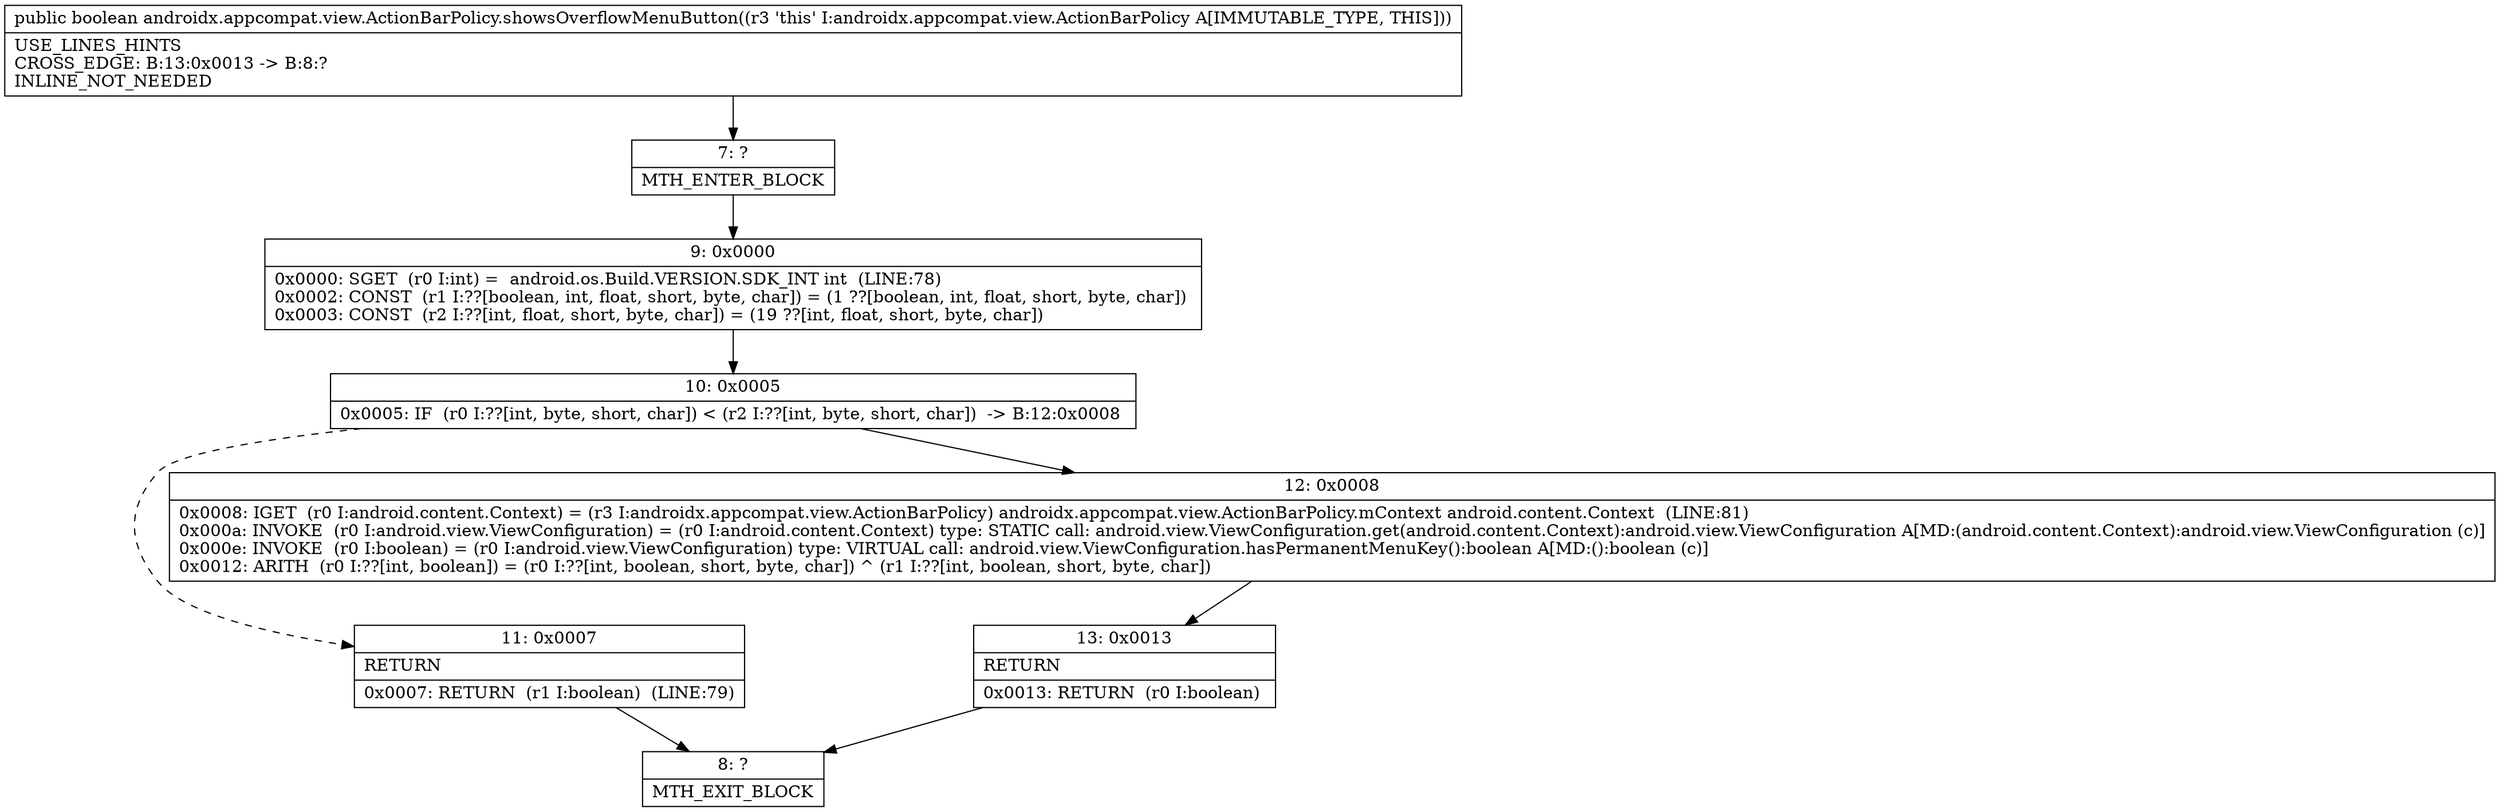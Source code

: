 digraph "CFG forandroidx.appcompat.view.ActionBarPolicy.showsOverflowMenuButton()Z" {
Node_7 [shape=record,label="{7\:\ ?|MTH_ENTER_BLOCK\l}"];
Node_9 [shape=record,label="{9\:\ 0x0000|0x0000: SGET  (r0 I:int) =  android.os.Build.VERSION.SDK_INT int  (LINE:78)\l0x0002: CONST  (r1 I:??[boolean, int, float, short, byte, char]) = (1 ??[boolean, int, float, short, byte, char]) \l0x0003: CONST  (r2 I:??[int, float, short, byte, char]) = (19 ??[int, float, short, byte, char]) \l}"];
Node_10 [shape=record,label="{10\:\ 0x0005|0x0005: IF  (r0 I:??[int, byte, short, char]) \< (r2 I:??[int, byte, short, char])  \-\> B:12:0x0008 \l}"];
Node_11 [shape=record,label="{11\:\ 0x0007|RETURN\l|0x0007: RETURN  (r1 I:boolean)  (LINE:79)\l}"];
Node_8 [shape=record,label="{8\:\ ?|MTH_EXIT_BLOCK\l}"];
Node_12 [shape=record,label="{12\:\ 0x0008|0x0008: IGET  (r0 I:android.content.Context) = (r3 I:androidx.appcompat.view.ActionBarPolicy) androidx.appcompat.view.ActionBarPolicy.mContext android.content.Context  (LINE:81)\l0x000a: INVOKE  (r0 I:android.view.ViewConfiguration) = (r0 I:android.content.Context) type: STATIC call: android.view.ViewConfiguration.get(android.content.Context):android.view.ViewConfiguration A[MD:(android.content.Context):android.view.ViewConfiguration (c)]\l0x000e: INVOKE  (r0 I:boolean) = (r0 I:android.view.ViewConfiguration) type: VIRTUAL call: android.view.ViewConfiguration.hasPermanentMenuKey():boolean A[MD:():boolean (c)]\l0x0012: ARITH  (r0 I:??[int, boolean]) = (r0 I:??[int, boolean, short, byte, char]) ^ (r1 I:??[int, boolean, short, byte, char]) \l}"];
Node_13 [shape=record,label="{13\:\ 0x0013|RETURN\l|0x0013: RETURN  (r0 I:boolean) \l}"];
MethodNode[shape=record,label="{public boolean androidx.appcompat.view.ActionBarPolicy.showsOverflowMenuButton((r3 'this' I:androidx.appcompat.view.ActionBarPolicy A[IMMUTABLE_TYPE, THIS]))  | USE_LINES_HINTS\lCROSS_EDGE: B:13:0x0013 \-\> B:8:?\lINLINE_NOT_NEEDED\l}"];
MethodNode -> Node_7;Node_7 -> Node_9;
Node_9 -> Node_10;
Node_10 -> Node_11[style=dashed];
Node_10 -> Node_12;
Node_11 -> Node_8;
Node_12 -> Node_13;
Node_13 -> Node_8;
}


